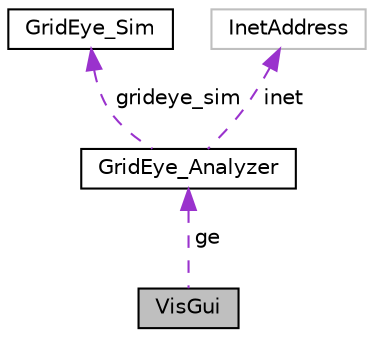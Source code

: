digraph "VisGui"
{
 // INTERACTIVE_SVG=YES
 // LATEX_PDF_SIZE
  edge [fontname="Helvetica",fontsize="10",labelfontname="Helvetica",labelfontsize="10"];
  node [fontname="Helvetica",fontsize="10",shape=record];
  Node1 [label="VisGui",height=0.2,width=0.4,color="black", fillcolor="grey75", style="filled", fontcolor="black",tooltip=" "];
  Node2 -> Node1 [dir="back",color="darkorchid3",fontsize="10",style="dashed",label=" ge" ,fontname="Helvetica"];
  Node2 [label="GridEye_Analyzer",height=0.2,width=0.4,color="black", fillcolor="white", style="filled",URL="$class_grid_eye___analyzer.html",tooltip=" "];
  Node3 -> Node2 [dir="back",color="darkorchid3",fontsize="10",style="dashed",label=" grideye_sim" ,fontname="Helvetica"];
  Node3 [label="GridEye_Sim",height=0.2,width=0.4,color="black", fillcolor="white", style="filled",URL="$class_grid_eye___sim.html",tooltip=" "];
  Node4 -> Node2 [dir="back",color="darkorchid3",fontsize="10",style="dashed",label=" inet" ,fontname="Helvetica"];
  Node4 [label="InetAddress",height=0.2,width=0.4,color="grey75", fillcolor="white", style="filled",tooltip=" "];
}
